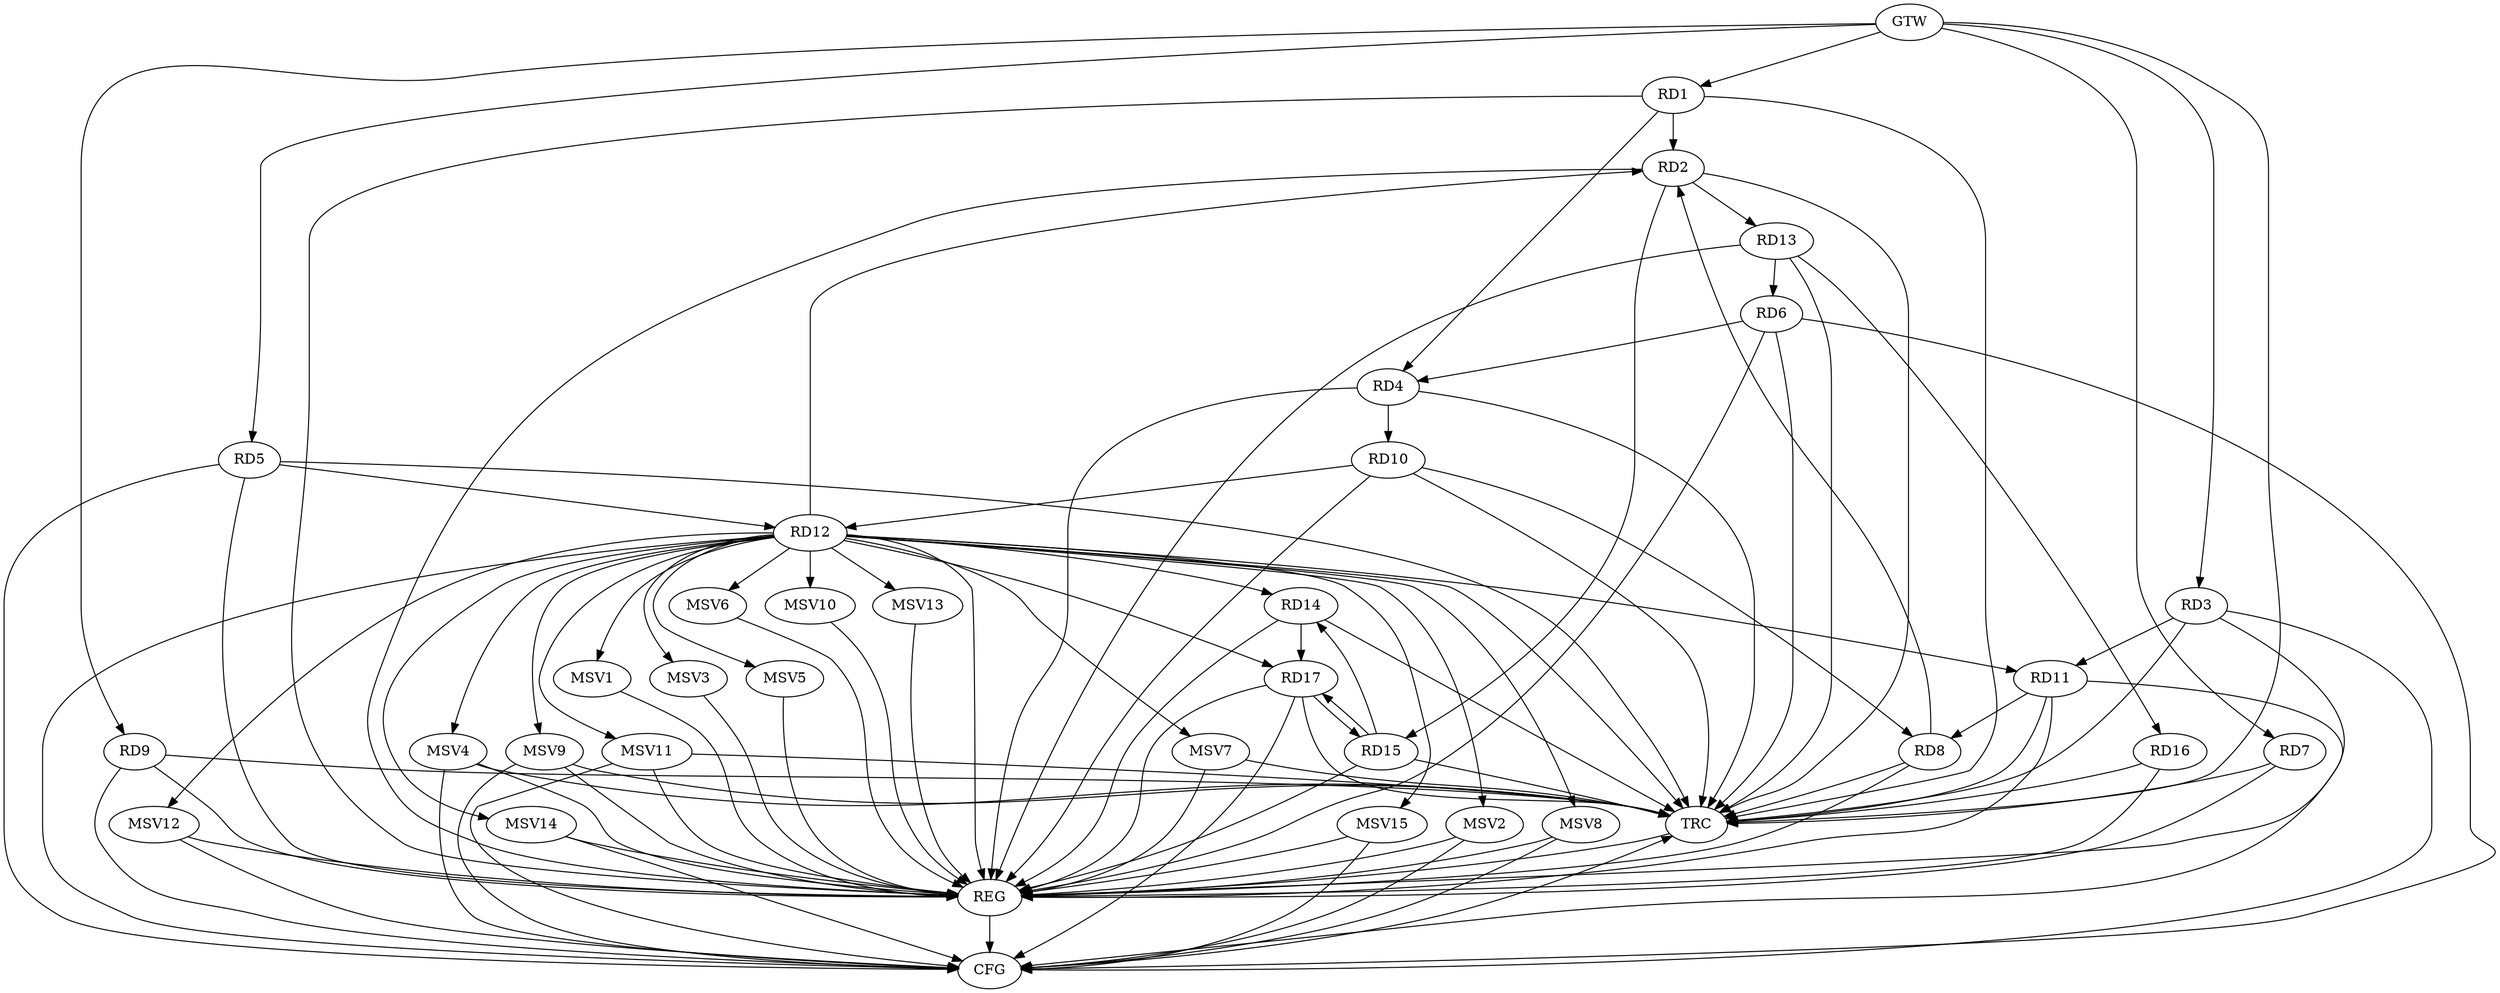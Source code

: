 strict digraph G {
  RD1 [ label="RD1" ];
  RD2 [ label="RD2" ];
  RD3 [ label="RD3" ];
  RD4 [ label="RD4" ];
  RD5 [ label="RD5" ];
  RD6 [ label="RD6" ];
  RD7 [ label="RD7" ];
  RD8 [ label="RD8" ];
  RD9 [ label="RD9" ];
  RD10 [ label="RD10" ];
  RD11 [ label="RD11" ];
  RD12 [ label="RD12" ];
  RD13 [ label="RD13" ];
  RD14 [ label="RD14" ];
  RD15 [ label="RD15" ];
  RD16 [ label="RD16" ];
  RD17 [ label="RD17" ];
  GTW [ label="GTW" ];
  REG [ label="REG" ];
  CFG [ label="CFG" ];
  TRC [ label="TRC" ];
  MSV1 [ label="MSV1" ];
  MSV2 [ label="MSV2" ];
  MSV3 [ label="MSV3" ];
  MSV4 [ label="MSV4" ];
  MSV5 [ label="MSV5" ];
  MSV6 [ label="MSV6" ];
  MSV7 [ label="MSV7" ];
  MSV8 [ label="MSV8" ];
  MSV9 [ label="MSV9" ];
  MSV10 [ label="MSV10" ];
  MSV11 [ label="MSV11" ];
  MSV12 [ label="MSV12" ];
  MSV13 [ label="MSV13" ];
  MSV14 [ label="MSV14" ];
  MSV15 [ label="MSV15" ];
  RD1 -> RD2;
  RD1 -> RD4;
  RD8 -> RD2;
  RD12 -> RD2;
  RD2 -> RD13;
  RD2 -> RD15;
  RD3 -> RD11;
  RD6 -> RD4;
  RD4 -> RD10;
  RD5 -> RD12;
  RD13 -> RD6;
  RD10 -> RD8;
  RD11 -> RD8;
  RD10 -> RD12;
  RD12 -> RD11;
  RD12 -> RD14;
  RD12 -> RD17;
  RD13 -> RD16;
  RD15 -> RD14;
  RD14 -> RD17;
  RD15 -> RD17;
  RD17 -> RD15;
  GTW -> RD1;
  GTW -> RD3;
  GTW -> RD5;
  GTW -> RD7;
  GTW -> RD9;
  RD1 -> REG;
  RD2 -> REG;
  RD3 -> REG;
  RD4 -> REG;
  RD5 -> REG;
  RD6 -> REG;
  RD7 -> REG;
  RD8 -> REG;
  RD9 -> REG;
  RD10 -> REG;
  RD11 -> REG;
  RD12 -> REG;
  RD13 -> REG;
  RD14 -> REG;
  RD15 -> REG;
  RD16 -> REG;
  RD17 -> REG;
  RD5 -> CFG;
  RD12 -> CFG;
  RD17 -> CFG;
  RD3 -> CFG;
  RD6 -> CFG;
  RD9 -> CFG;
  RD11 -> CFG;
  REG -> CFG;
  RD1 -> TRC;
  RD2 -> TRC;
  RD3 -> TRC;
  RD4 -> TRC;
  RD5 -> TRC;
  RD6 -> TRC;
  RD7 -> TRC;
  RD8 -> TRC;
  RD9 -> TRC;
  RD10 -> TRC;
  RD11 -> TRC;
  RD12 -> TRC;
  RD13 -> TRC;
  RD14 -> TRC;
  RD15 -> TRC;
  RD16 -> TRC;
  RD17 -> TRC;
  GTW -> TRC;
  CFG -> TRC;
  TRC -> REG;
  RD12 -> MSV1;
  MSV1 -> REG;
  RD12 -> MSV2;
  MSV2 -> REG;
  MSV2 -> CFG;
  RD12 -> MSV3;
  MSV3 -> REG;
  RD12 -> MSV4;
  MSV4 -> REG;
  MSV4 -> TRC;
  MSV4 -> CFG;
  RD12 -> MSV5;
  RD12 -> MSV6;
  MSV5 -> REG;
  MSV6 -> REG;
  RD12 -> MSV7;
  MSV7 -> REG;
  MSV7 -> TRC;
  RD12 -> MSV8;
  MSV8 -> REG;
  MSV8 -> CFG;
  RD12 -> MSV9;
  MSV9 -> REG;
  MSV9 -> TRC;
  MSV9 -> CFG;
  RD12 -> MSV10;
  RD12 -> MSV11;
  RD12 -> MSV12;
  MSV10 -> REG;
  MSV11 -> REG;
  MSV11 -> TRC;
  MSV11 -> CFG;
  MSV12 -> REG;
  MSV12 -> CFG;
  RD12 -> MSV13;
  RD12 -> MSV14;
  RD12 -> MSV15;
  MSV13 -> REG;
  MSV14 -> REG;
  MSV14 -> CFG;
  MSV15 -> REG;
  MSV15 -> CFG;
}
